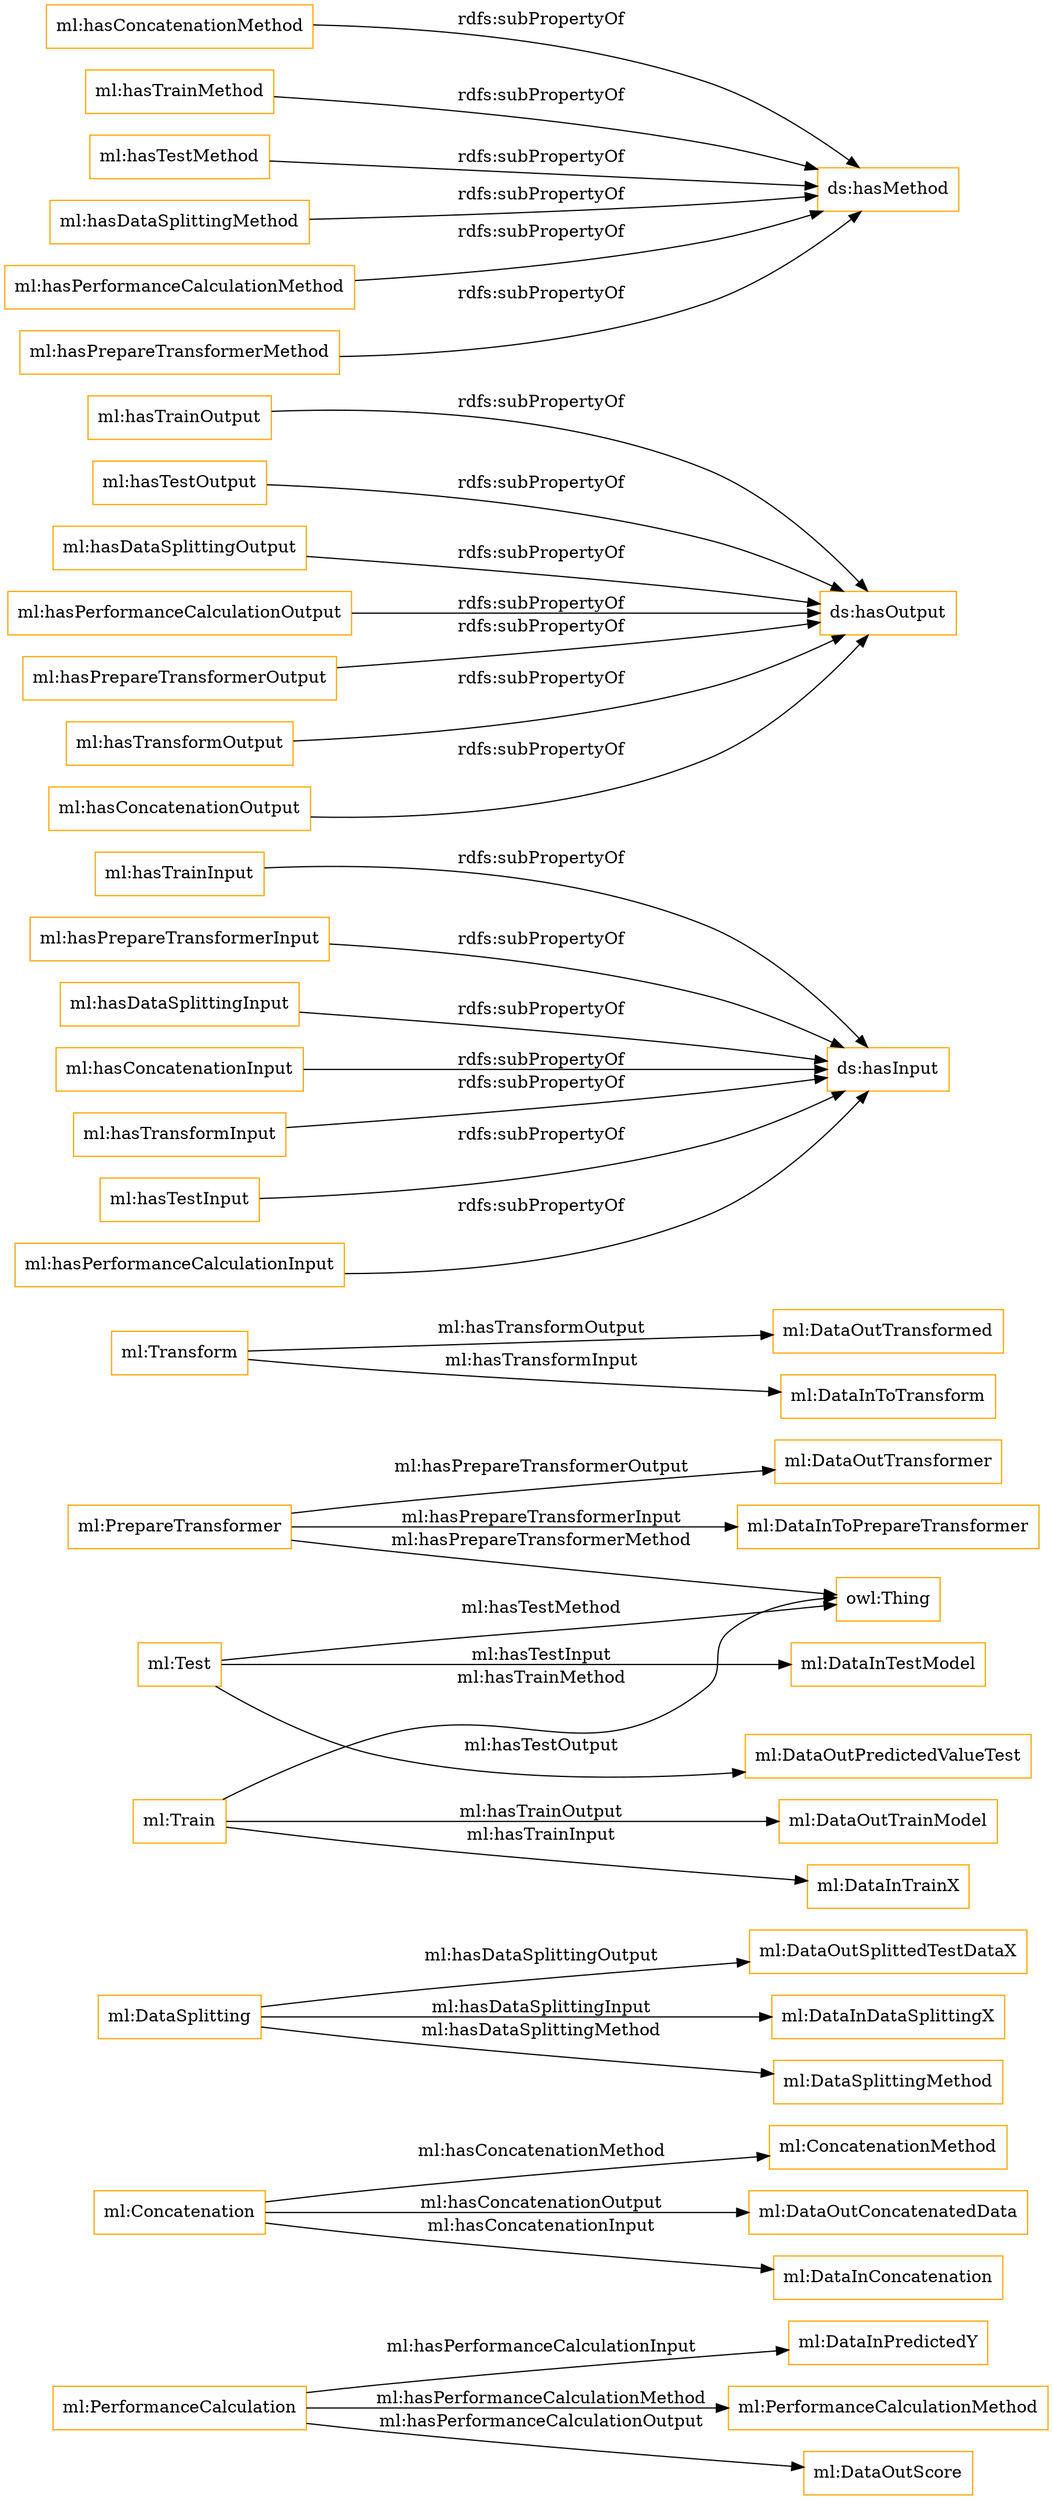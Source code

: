digraph ar2dtool_diagram { 
rankdir=LR;
size="1501"
node [shape = rectangle, color="orange"]; "ml:DataInPredictedY" "ml:Concatenation" "ml:PerformanceCalculationMethod" "ml:DataOutSplittedTestDataX" "ml:ConcatenationMethod" "ml:DataOutScore" "ml:PrepareTransformer" "ml:DataInTestModel" "ml:Test" "ml:DataSplitting" "ml:DataOutConcatenatedData" "ml:DataInTrainX" "ml:DataInDataSplittingX" "ml:DataOutTransformed" "ml:DataSplittingMethod" "ml:Train" "ml:PerformanceCalculation" "ml:DataOutTransformer" "ml:DataOutTrainModel" "ml:DataInToTransform" "ml:DataOutPredictedValueTest" "ml:DataInToPrepareTransformer" "ml:DataInConcatenation" "ml:Transform" ; /*classes style*/
	"ml:hasTrainInput" -> "ds:hasInput" [ label = "rdfs:subPropertyOf" ];
	"ml:hasTrainOutput" -> "ds:hasOutput" [ label = "rdfs:subPropertyOf" ];
	"ml:hasTestOutput" -> "ds:hasOutput" [ label = "rdfs:subPropertyOf" ];
	"ml:hasPrepareTransformerInput" -> "ds:hasInput" [ label = "rdfs:subPropertyOf" ];
	"ml:hasConcatenationMethod" -> "ds:hasMethod" [ label = "rdfs:subPropertyOf" ];
	"ml:hasDataSplittingOutput" -> "ds:hasOutput" [ label = "rdfs:subPropertyOf" ];
	"ml:hasTrainMethod" -> "ds:hasMethod" [ label = "rdfs:subPropertyOf" ];
	"ml:hasPerformanceCalculationOutput" -> "ds:hasOutput" [ label = "rdfs:subPropertyOf" ];
	"ml:hasPrepareTransformerOutput" -> "ds:hasOutput" [ label = "rdfs:subPropertyOf" ];
	"ml:hasTestMethod" -> "ds:hasMethod" [ label = "rdfs:subPropertyOf" ];
	"ml:hasTransformOutput" -> "ds:hasOutput" [ label = "rdfs:subPropertyOf" ];
	"ml:hasDataSplittingMethod" -> "ds:hasMethod" [ label = "rdfs:subPropertyOf" ];
	"ml:hasDataSplittingInput" -> "ds:hasInput" [ label = "rdfs:subPropertyOf" ];
	"ml:hasConcatenationInput" -> "ds:hasInput" [ label = "rdfs:subPropertyOf" ];
	"ml:hasPerformanceCalculationMethod" -> "ds:hasMethod" [ label = "rdfs:subPropertyOf" ];
	"ml:hasTransformInput" -> "ds:hasInput" [ label = "rdfs:subPropertyOf" ];
	"ml:hasPrepareTransformerMethod" -> "ds:hasMethod" [ label = "rdfs:subPropertyOf" ];
	"ml:hasTestInput" -> "ds:hasInput" [ label = "rdfs:subPropertyOf" ];
	"ml:hasPerformanceCalculationInput" -> "ds:hasInput" [ label = "rdfs:subPropertyOf" ];
	"ml:hasConcatenationOutput" -> "ds:hasOutput" [ label = "rdfs:subPropertyOf" ];
	"ml:Transform" -> "ml:DataInToTransform" [ label = "ml:hasTransformInput" ];
	"ml:Train" -> "ml:DataOutTrainModel" [ label = "ml:hasTrainOutput" ];
	"ml:Test" -> "ml:DataOutPredictedValueTest" [ label = "ml:hasTestOutput" ];
	"ml:PrepareTransformer" -> "ml:DataOutTransformer" [ label = "ml:hasPrepareTransformerOutput" ];
	"ml:Concatenation" -> "ml:DataInConcatenation" [ label = "ml:hasConcatenationInput" ];
	"ml:PerformanceCalculation" -> "ml:PerformanceCalculationMethod" [ label = "ml:hasPerformanceCalculationMethod" ];
	"ml:Test" -> "owl:Thing" [ label = "ml:hasTestMethod" ];
	"ml:PrepareTransformer" -> "owl:Thing" [ label = "ml:hasPrepareTransformerMethod" ];
	"ml:PrepareTransformer" -> "ml:DataInToPrepareTransformer" [ label = "ml:hasPrepareTransformerInput" ];
	"ml:PerformanceCalculation" -> "ml:DataOutScore" [ label = "ml:hasPerformanceCalculationOutput" ];
	"ml:DataSplitting" -> "ml:DataSplittingMethod" [ label = "ml:hasDataSplittingMethod" ];
	"ml:Test" -> "ml:DataInTestModel" [ label = "ml:hasTestInput" ];
	"ml:Concatenation" -> "ml:ConcatenationMethod" [ label = "ml:hasConcatenationMethod" ];
	"ml:DataSplitting" -> "ml:DataOutSplittedTestDataX" [ label = "ml:hasDataSplittingOutput" ];
	"ml:PerformanceCalculation" -> "ml:DataInPredictedY" [ label = "ml:hasPerformanceCalculationInput" ];
	"ml:Train" -> "owl:Thing" [ label = "ml:hasTrainMethod" ];
	"ml:DataSplitting" -> "ml:DataInDataSplittingX" [ label = "ml:hasDataSplittingInput" ];
	"ml:Concatenation" -> "ml:DataOutConcatenatedData" [ label = "ml:hasConcatenationOutput" ];
	"ml:Transform" -> "ml:DataOutTransformed" [ label = "ml:hasTransformOutput" ];
	"ml:Train" -> "ml:DataInTrainX" [ label = "ml:hasTrainInput" ];

}
